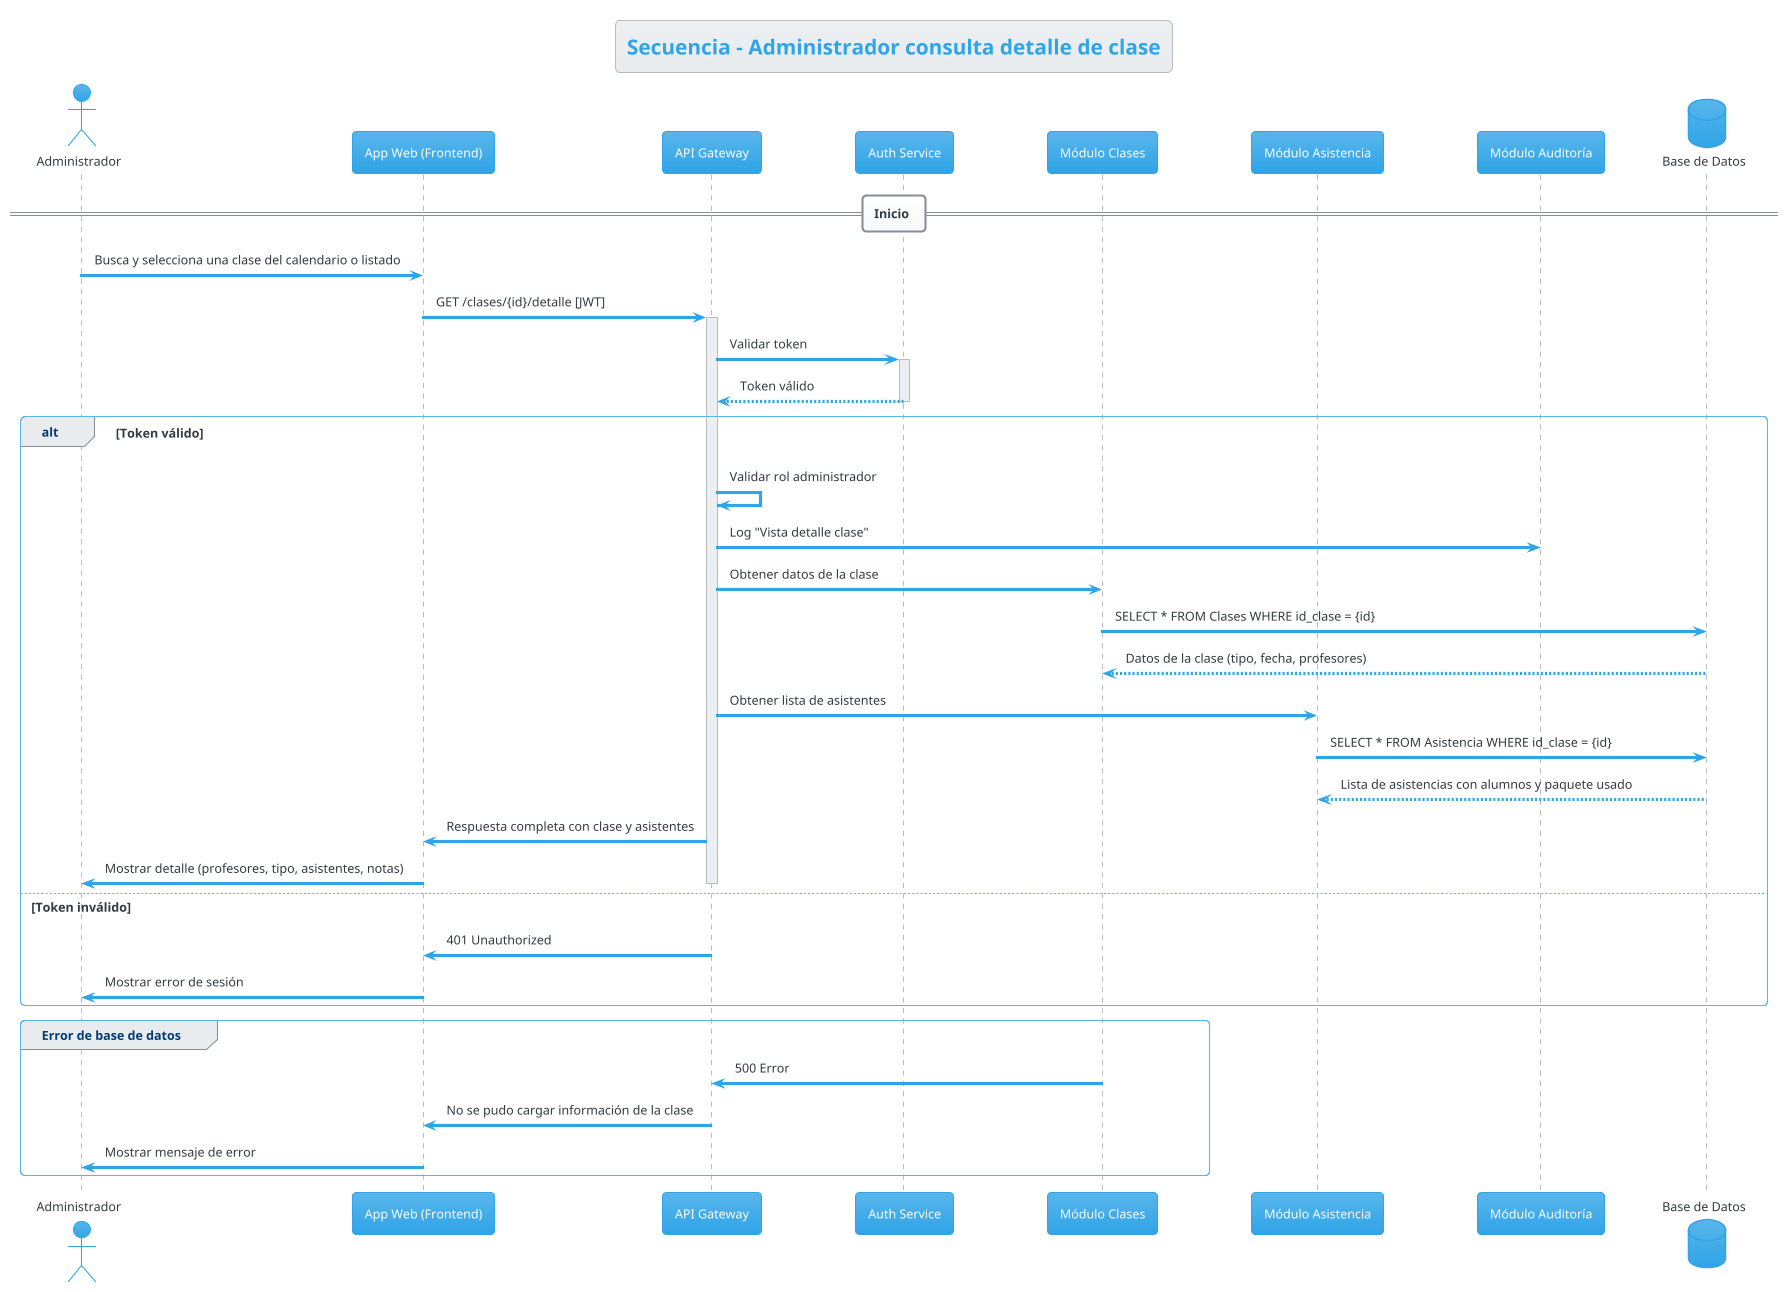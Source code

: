 @startuml S_AD10_VerDetalleClase
!theme cerulean
skinparam linetype ortho

title Secuencia - Administrador consulta detalle de clase

actor "Administrador" as ADM
participant "App Web (Frontend)" as FE
participant "API Gateway" as API
participant "Auth Service" as AUTH
participant "Módulo Clases" as CL
participant "Módulo Asistencia" as AS
participant "Módulo Auditoría" as AUD
database "Base de Datos" as DB

== Inicio ==
ADM -> FE : Busca y selecciona una clase del calendario o listado
FE -> API : GET /clases/{id}/detalle [JWT]
activate API

API -> AUTH : Validar token
activate AUTH
AUTH --> API : Token válido
deactivate AUTH

alt Token válido
    API -> API : Validar rol administrador
    API -> AUD : Log "Vista detalle clase"

    API -> CL : Obtener datos de la clase
    CL -> DB : SELECT * FROM Clases WHERE id_clase = {id}
    DB --> CL : Datos de la clase (tipo, fecha, profesores)
    deactivate CL

    API -> AS : Obtener lista de asistentes
    AS -> DB : SELECT * FROM Asistencia WHERE id_clase = {id}
    DB --> AS : Lista de asistencias con alumnos y paquete usado
    deactivate AS

    API -> FE : Respuesta completa con clase y asistentes
    FE -> ADM : Mostrar detalle (profesores, tipo, asistentes, notas)
    deactivate API
else Token inválido
    API -> FE : 401 Unauthorized
    FE -> ADM : Mostrar error de sesión
    deactivate API
end

group Error de base de datos
    CL -> API : 500 Error
    API -> FE : No se pudo cargar información de la clase
    FE -> ADM : Mostrar mensaje de error
end

@enduml
